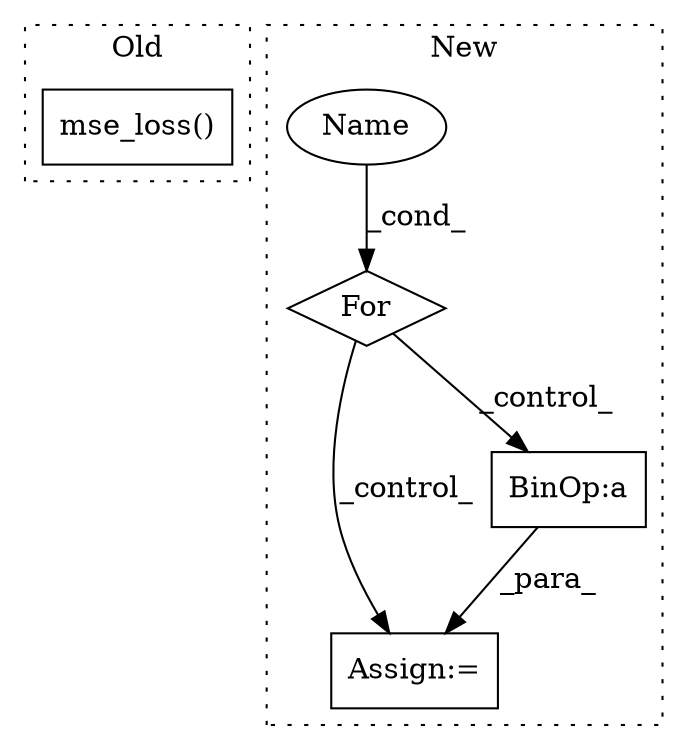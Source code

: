digraph G {
subgraph cluster0 {
1 [label="mse_loss()" a="75" s="3894,3930" l="11,1" shape="box"];
label = "Old";
style="dotted";
}
subgraph cluster1 {
2 [label="For" a="107" s="6335,6366" l="4,14" shape="diamond"];
3 [label="Name" a="87" s="6339" l="1" shape="ellipse"];
4 [label="Assign:=" a="68" s="6891" l="3" shape="box"];
5 [label="BinOp:a" a="82" s="6902" l="3" shape="box"];
label = "New";
style="dotted";
}
2 -> 5 [label="_control_"];
2 -> 4 [label="_control_"];
3 -> 2 [label="_cond_"];
5 -> 4 [label="_para_"];
}